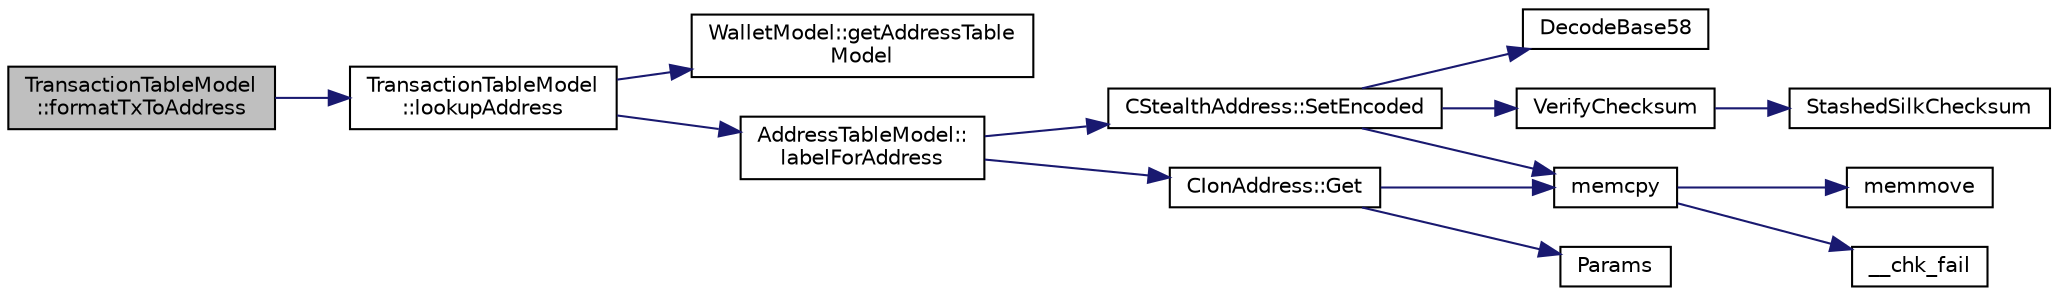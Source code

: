 digraph "TransactionTableModel::formatTxToAddress"
{
  edge [fontname="Helvetica",fontsize="10",labelfontname="Helvetica",labelfontsize="10"];
  node [fontname="Helvetica",fontsize="10",shape=record];
  rankdir="LR";
  Node676 [label="TransactionTableModel\l::formatTxToAddress",height=0.2,width=0.4,color="black", fillcolor="grey75", style="filled", fontcolor="black"];
  Node676 -> Node677 [color="midnightblue",fontsize="10",style="solid",fontname="Helvetica"];
  Node677 [label="TransactionTableModel\l::lookupAddress",height=0.2,width=0.4,color="black", fillcolor="white", style="filled",URL="$d7/dfe/class_transaction_table_model.html#af13204a63b9901c0d9aeb9f43f915001"];
  Node677 -> Node678 [color="midnightblue",fontsize="10",style="solid",fontname="Helvetica"];
  Node678 [label="WalletModel::getAddressTable\lModel",height=0.2,width=0.4,color="black", fillcolor="white", style="filled",URL="$d4/d27/class_wallet_model.html#a89ed202e2dbc04aaa70d72872b95b351"];
  Node677 -> Node679 [color="midnightblue",fontsize="10",style="solid",fontname="Helvetica"];
  Node679 [label="AddressTableModel::\llabelForAddress",height=0.2,width=0.4,color="black", fillcolor="white", style="filled",URL="$d9/ded/class_address_table_model.html#afcdbfc17ac480f5a57382cbcf096ccb3"];
  Node679 -> Node680 [color="midnightblue",fontsize="10",style="solid",fontname="Helvetica"];
  Node680 [label="CStealthAddress::SetEncoded",height=0.2,width=0.4,color="black", fillcolor="white", style="filled",URL="$d6/d37/class_c_stealth_address.html#aa3f4655dced125bf698c208b6e7ac4b8"];
  Node680 -> Node681 [color="midnightblue",fontsize="10",style="solid",fontname="Helvetica"];
  Node681 [label="DecodeBase58",height=0.2,width=0.4,color="black", fillcolor="white", style="filled",URL="$db/d9c/base58_8cpp.html#a0f74d1d6e7e982cad4b0e538acea4538",tooltip="Decode a base58-encoded string (psz) into a byte vector (vchRet). "];
  Node680 -> Node682 [color="midnightblue",fontsize="10",style="solid",fontname="Helvetica"];
  Node682 [label="VerifyChecksum",height=0.2,width=0.4,color="black", fillcolor="white", style="filled",URL="$db/d2d/stealth_8cpp.html#a5ff6f6775db5f747f5088c7ef8264b74"];
  Node682 -> Node683 [color="midnightblue",fontsize="10",style="solid",fontname="Helvetica"];
  Node683 [label="StashedSilkChecksum",height=0.2,width=0.4,color="black", fillcolor="white", style="filled",URL="$db/d2d/stealth_8cpp.html#abb79a3b98a10b85daf3f3ff35c1cbfa8"];
  Node680 -> Node684 [color="midnightblue",fontsize="10",style="solid",fontname="Helvetica"];
  Node684 [label="memcpy",height=0.2,width=0.4,color="black", fillcolor="white", style="filled",URL="$d5/d9f/glibc__compat_8cpp.html#a0f46826ab0466591e136db24394923cf"];
  Node684 -> Node685 [color="midnightblue",fontsize="10",style="solid",fontname="Helvetica"];
  Node685 [label="memmove",height=0.2,width=0.4,color="black", fillcolor="white", style="filled",URL="$d5/d9f/glibc__compat_8cpp.html#a9778d49e9029dd75bc53ecbbf9f5e9a1"];
  Node684 -> Node686 [color="midnightblue",fontsize="10",style="solid",fontname="Helvetica"];
  Node686 [label="__chk_fail",height=0.2,width=0.4,color="black", fillcolor="white", style="filled",URL="$d5/d9f/glibc__compat_8cpp.html#a424ac71631da5ada2976630ff67051d1"];
  Node679 -> Node687 [color="midnightblue",fontsize="10",style="solid",fontname="Helvetica"];
  Node687 [label="CIonAddress::Get",height=0.2,width=0.4,color="black", fillcolor="white", style="filled",URL="$d1/de4/class_c_ion_address.html#aa70f9899f0a3cf37e4a87483db5cf99d"];
  Node687 -> Node684 [color="midnightblue",fontsize="10",style="solid",fontname="Helvetica"];
  Node687 -> Node688 [color="midnightblue",fontsize="10",style="solid",fontname="Helvetica"];
  Node688 [label="Params",height=0.2,width=0.4,color="black", fillcolor="white", style="filled",URL="$df/dbf/chainparams_8cpp.html#ace5c5b706d71a324a417dd2db394fd4a",tooltip="Return the currently selected parameters. "];
}
